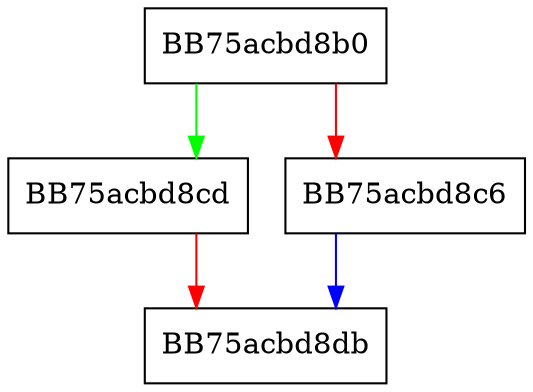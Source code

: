 digraph Behavior_init_module {
  node [shape="box"];
  graph [splines=ortho];
  BB75acbd8b0 -> BB75acbd8cd [color="green"];
  BB75acbd8b0 -> BB75acbd8c6 [color="red"];
  BB75acbd8c6 -> BB75acbd8db [color="blue"];
  BB75acbd8cd -> BB75acbd8db [color="red"];
}